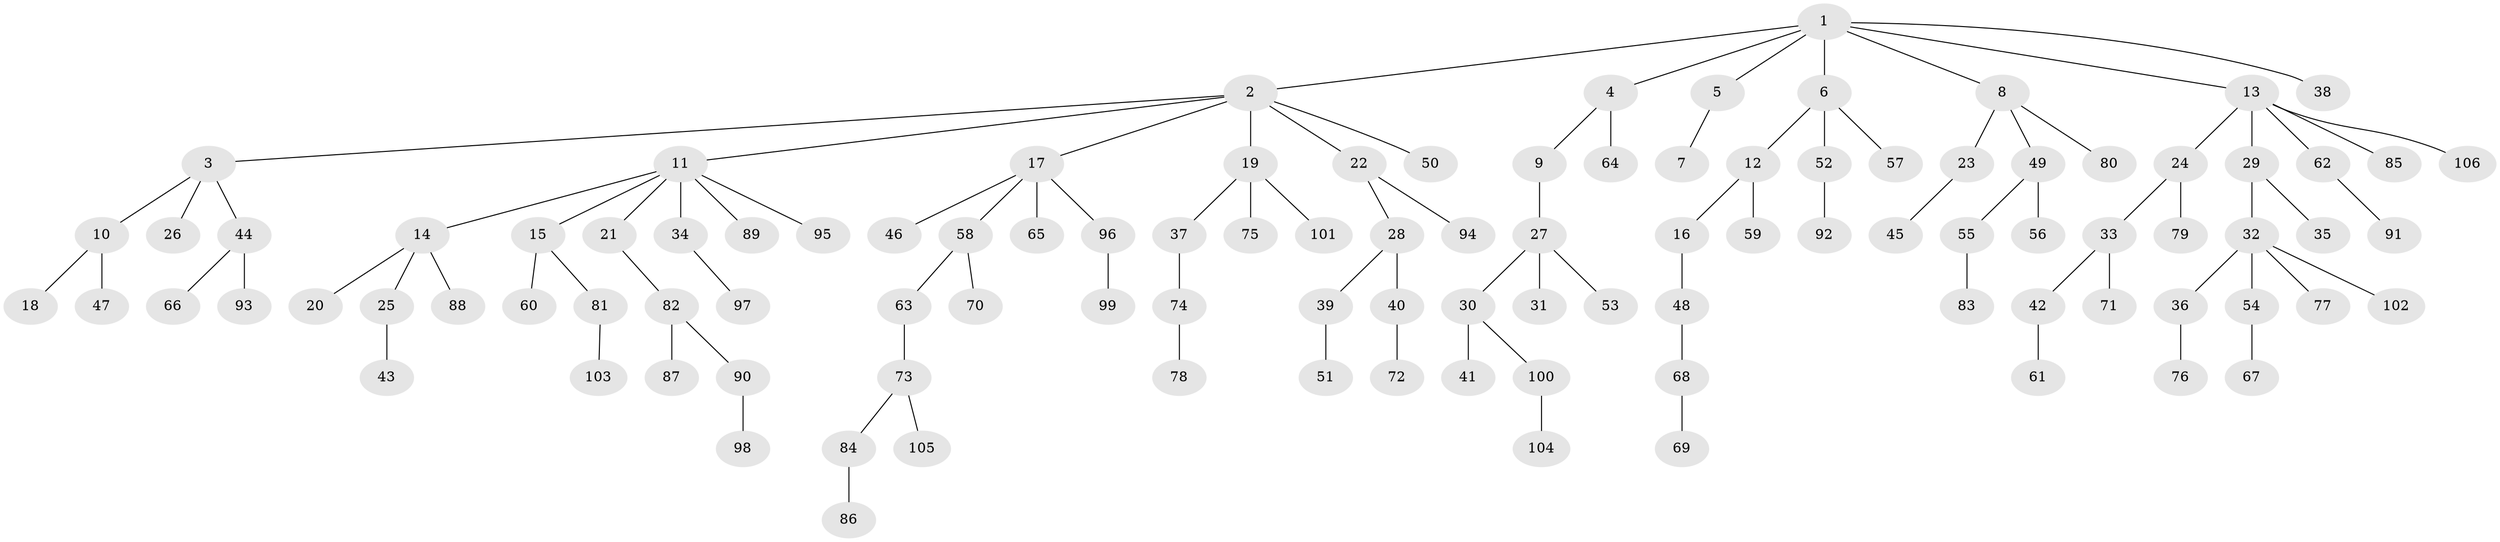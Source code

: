 // Generated by graph-tools (version 1.1) at 2025/37/03/09/25 02:37:03]
// undirected, 106 vertices, 105 edges
graph export_dot {
graph [start="1"]
  node [color=gray90,style=filled];
  1;
  2;
  3;
  4;
  5;
  6;
  7;
  8;
  9;
  10;
  11;
  12;
  13;
  14;
  15;
  16;
  17;
  18;
  19;
  20;
  21;
  22;
  23;
  24;
  25;
  26;
  27;
  28;
  29;
  30;
  31;
  32;
  33;
  34;
  35;
  36;
  37;
  38;
  39;
  40;
  41;
  42;
  43;
  44;
  45;
  46;
  47;
  48;
  49;
  50;
  51;
  52;
  53;
  54;
  55;
  56;
  57;
  58;
  59;
  60;
  61;
  62;
  63;
  64;
  65;
  66;
  67;
  68;
  69;
  70;
  71;
  72;
  73;
  74;
  75;
  76;
  77;
  78;
  79;
  80;
  81;
  82;
  83;
  84;
  85;
  86;
  87;
  88;
  89;
  90;
  91;
  92;
  93;
  94;
  95;
  96;
  97;
  98;
  99;
  100;
  101;
  102;
  103;
  104;
  105;
  106;
  1 -- 2;
  1 -- 4;
  1 -- 5;
  1 -- 6;
  1 -- 8;
  1 -- 13;
  1 -- 38;
  2 -- 3;
  2 -- 11;
  2 -- 17;
  2 -- 19;
  2 -- 22;
  2 -- 50;
  3 -- 10;
  3 -- 26;
  3 -- 44;
  4 -- 9;
  4 -- 64;
  5 -- 7;
  6 -- 12;
  6 -- 52;
  6 -- 57;
  8 -- 23;
  8 -- 49;
  8 -- 80;
  9 -- 27;
  10 -- 18;
  10 -- 47;
  11 -- 14;
  11 -- 15;
  11 -- 21;
  11 -- 34;
  11 -- 89;
  11 -- 95;
  12 -- 16;
  12 -- 59;
  13 -- 24;
  13 -- 29;
  13 -- 62;
  13 -- 85;
  13 -- 106;
  14 -- 20;
  14 -- 25;
  14 -- 88;
  15 -- 60;
  15 -- 81;
  16 -- 48;
  17 -- 46;
  17 -- 58;
  17 -- 65;
  17 -- 96;
  19 -- 37;
  19 -- 75;
  19 -- 101;
  21 -- 82;
  22 -- 28;
  22 -- 94;
  23 -- 45;
  24 -- 33;
  24 -- 79;
  25 -- 43;
  27 -- 30;
  27 -- 31;
  27 -- 53;
  28 -- 39;
  28 -- 40;
  29 -- 32;
  29 -- 35;
  30 -- 41;
  30 -- 100;
  32 -- 36;
  32 -- 54;
  32 -- 77;
  32 -- 102;
  33 -- 42;
  33 -- 71;
  34 -- 97;
  36 -- 76;
  37 -- 74;
  39 -- 51;
  40 -- 72;
  42 -- 61;
  44 -- 66;
  44 -- 93;
  48 -- 68;
  49 -- 55;
  49 -- 56;
  52 -- 92;
  54 -- 67;
  55 -- 83;
  58 -- 63;
  58 -- 70;
  62 -- 91;
  63 -- 73;
  68 -- 69;
  73 -- 84;
  73 -- 105;
  74 -- 78;
  81 -- 103;
  82 -- 87;
  82 -- 90;
  84 -- 86;
  90 -- 98;
  96 -- 99;
  100 -- 104;
}

